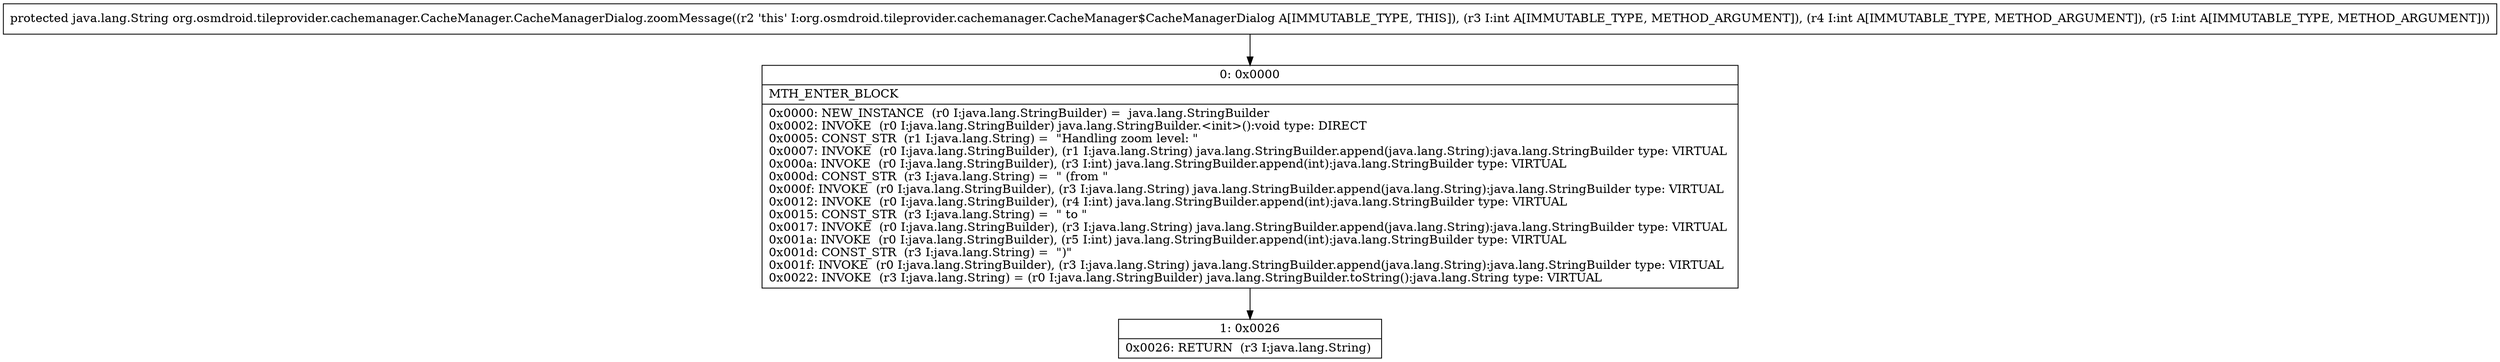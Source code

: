 digraph "CFG fororg.osmdroid.tileprovider.cachemanager.CacheManager.CacheManagerDialog.zoomMessage(III)Ljava\/lang\/String;" {
Node_0 [shape=record,label="{0\:\ 0x0000|MTH_ENTER_BLOCK\l|0x0000: NEW_INSTANCE  (r0 I:java.lang.StringBuilder) =  java.lang.StringBuilder \l0x0002: INVOKE  (r0 I:java.lang.StringBuilder) java.lang.StringBuilder.\<init\>():void type: DIRECT \l0x0005: CONST_STR  (r1 I:java.lang.String) =  \"Handling zoom level: \" \l0x0007: INVOKE  (r0 I:java.lang.StringBuilder), (r1 I:java.lang.String) java.lang.StringBuilder.append(java.lang.String):java.lang.StringBuilder type: VIRTUAL \l0x000a: INVOKE  (r0 I:java.lang.StringBuilder), (r3 I:int) java.lang.StringBuilder.append(int):java.lang.StringBuilder type: VIRTUAL \l0x000d: CONST_STR  (r3 I:java.lang.String) =  \" (from \" \l0x000f: INVOKE  (r0 I:java.lang.StringBuilder), (r3 I:java.lang.String) java.lang.StringBuilder.append(java.lang.String):java.lang.StringBuilder type: VIRTUAL \l0x0012: INVOKE  (r0 I:java.lang.StringBuilder), (r4 I:int) java.lang.StringBuilder.append(int):java.lang.StringBuilder type: VIRTUAL \l0x0015: CONST_STR  (r3 I:java.lang.String) =  \" to \" \l0x0017: INVOKE  (r0 I:java.lang.StringBuilder), (r3 I:java.lang.String) java.lang.StringBuilder.append(java.lang.String):java.lang.StringBuilder type: VIRTUAL \l0x001a: INVOKE  (r0 I:java.lang.StringBuilder), (r5 I:int) java.lang.StringBuilder.append(int):java.lang.StringBuilder type: VIRTUAL \l0x001d: CONST_STR  (r3 I:java.lang.String) =  \")\" \l0x001f: INVOKE  (r0 I:java.lang.StringBuilder), (r3 I:java.lang.String) java.lang.StringBuilder.append(java.lang.String):java.lang.StringBuilder type: VIRTUAL \l0x0022: INVOKE  (r3 I:java.lang.String) = (r0 I:java.lang.StringBuilder) java.lang.StringBuilder.toString():java.lang.String type: VIRTUAL \l}"];
Node_1 [shape=record,label="{1\:\ 0x0026|0x0026: RETURN  (r3 I:java.lang.String) \l}"];
MethodNode[shape=record,label="{protected java.lang.String org.osmdroid.tileprovider.cachemanager.CacheManager.CacheManagerDialog.zoomMessage((r2 'this' I:org.osmdroid.tileprovider.cachemanager.CacheManager$CacheManagerDialog A[IMMUTABLE_TYPE, THIS]), (r3 I:int A[IMMUTABLE_TYPE, METHOD_ARGUMENT]), (r4 I:int A[IMMUTABLE_TYPE, METHOD_ARGUMENT]), (r5 I:int A[IMMUTABLE_TYPE, METHOD_ARGUMENT])) }"];
MethodNode -> Node_0;
Node_0 -> Node_1;
}

